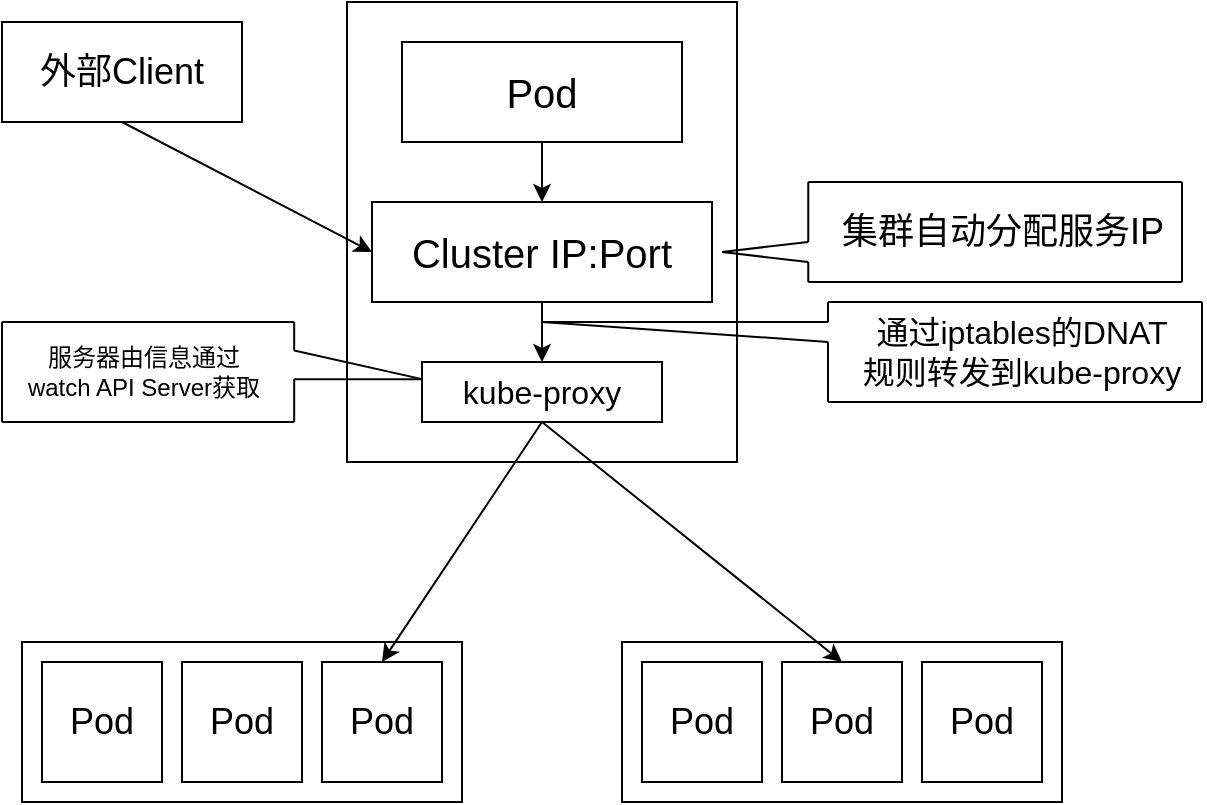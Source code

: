 <mxfile version="21.6.1" type="device">
  <diagram name="第 1 页" id="gHzWxk7oOuLgtcImLSez">
    <mxGraphModel dx="872" dy="512" grid="1" gridSize="10" guides="1" tooltips="1" connect="1" arrows="1" fold="1" page="1" pageScale="1" pageWidth="1169" pageHeight="827" math="0" shadow="0">
      <root>
        <mxCell id="0" />
        <mxCell id="1" parent="0" />
        <mxCell id="8dCyaDHhqwboQLjsh2Zx-1" value="Pod" style="rounded=0;whiteSpace=wrap;html=1;fontSize=20;" vertex="1" parent="1">
          <mxGeometry x="490" y="180" width="140" height="50" as="geometry" />
        </mxCell>
        <mxCell id="8dCyaDHhqwboQLjsh2Zx-33" value="" style="edgeStyle=orthogonalEdgeStyle;rounded=0;orthogonalLoop=1;jettySize=auto;html=1;" edge="1" parent="1" source="8dCyaDHhqwboQLjsh2Zx-2" target="8dCyaDHhqwboQLjsh2Zx-3">
          <mxGeometry relative="1" as="geometry" />
        </mxCell>
        <mxCell id="8dCyaDHhqwboQLjsh2Zx-2" value="Cluster IP:Port" style="rounded=0;whiteSpace=wrap;html=1;fontSize=20;" vertex="1" parent="1">
          <mxGeometry x="475" y="260" width="170" height="50" as="geometry" />
        </mxCell>
        <mxCell id="8dCyaDHhqwboQLjsh2Zx-3" value="kube-proxy" style="rounded=0;whiteSpace=wrap;html=1;fontSize=16;" vertex="1" parent="1">
          <mxGeometry x="500" y="340" width="120" height="30" as="geometry" />
        </mxCell>
        <mxCell id="8dCyaDHhqwboQLjsh2Zx-4" value="外部Client" style="rounded=0;whiteSpace=wrap;html=1;fontSize=18;" vertex="1" parent="1">
          <mxGeometry x="290" y="170" width="120" height="50" as="geometry" />
        </mxCell>
        <mxCell id="8dCyaDHhqwboQLjsh2Zx-14" value="" style="group" vertex="1" connectable="0" parent="1">
          <mxGeometry x="650" y="250" width="230" height="50" as="geometry" />
        </mxCell>
        <mxCell id="8dCyaDHhqwboQLjsh2Zx-7" value="" style="endArrow=none;html=1;rounded=0;" edge="1" parent="8dCyaDHhqwboQLjsh2Zx-14">
          <mxGeometry width="50" height="50" relative="1" as="geometry">
            <mxPoint y="35" as="sourcePoint" />
            <mxPoint x="43.125" y="40" as="targetPoint" />
          </mxGeometry>
        </mxCell>
        <mxCell id="8dCyaDHhqwboQLjsh2Zx-8" value="" style="endArrow=none;html=1;rounded=0;" edge="1" parent="8dCyaDHhqwboQLjsh2Zx-14">
          <mxGeometry width="50" height="50" relative="1" as="geometry">
            <mxPoint y="35" as="sourcePoint" />
            <mxPoint x="43.125" y="30" as="targetPoint" />
          </mxGeometry>
        </mxCell>
        <mxCell id="8dCyaDHhqwboQLjsh2Zx-9" value="" style="endArrow=none;html=1;rounded=0;" edge="1" parent="8dCyaDHhqwboQLjsh2Zx-14">
          <mxGeometry width="50" height="50" relative="1" as="geometry">
            <mxPoint x="43.125" y="50" as="sourcePoint" />
            <mxPoint x="43.125" y="40" as="targetPoint" />
          </mxGeometry>
        </mxCell>
        <mxCell id="8dCyaDHhqwboQLjsh2Zx-10" value="" style="endArrow=none;html=1;rounded=0;" edge="1" parent="8dCyaDHhqwboQLjsh2Zx-14">
          <mxGeometry width="50" height="50" relative="1" as="geometry">
            <mxPoint x="43.125" y="30" as="sourcePoint" />
            <mxPoint x="43.125" as="targetPoint" />
          </mxGeometry>
        </mxCell>
        <mxCell id="8dCyaDHhqwboQLjsh2Zx-11" value="" style="endArrow=none;html=1;rounded=0;" edge="1" parent="8dCyaDHhqwboQLjsh2Zx-14">
          <mxGeometry width="50" height="50" relative="1" as="geometry">
            <mxPoint x="43.125" y="50" as="sourcePoint" />
            <mxPoint x="230" y="50" as="targetPoint" />
          </mxGeometry>
        </mxCell>
        <mxCell id="8dCyaDHhqwboQLjsh2Zx-12" value="" style="endArrow=none;html=1;rounded=0;" edge="1" parent="8dCyaDHhqwboQLjsh2Zx-14">
          <mxGeometry width="50" height="50" relative="1" as="geometry">
            <mxPoint x="43.125" as="sourcePoint" />
            <mxPoint x="230" as="targetPoint" />
          </mxGeometry>
        </mxCell>
        <mxCell id="8dCyaDHhqwboQLjsh2Zx-13" value="" style="endArrow=none;html=1;rounded=0;" edge="1" parent="8dCyaDHhqwboQLjsh2Zx-14">
          <mxGeometry width="50" height="50" relative="1" as="geometry">
            <mxPoint x="230" y="50" as="sourcePoint" />
            <mxPoint x="230" as="targetPoint" />
          </mxGeometry>
        </mxCell>
        <mxCell id="8dCyaDHhqwboQLjsh2Zx-15" value="&lt;font style=&quot;font-size: 18px;&quot;&gt;集群自动分配服务IP&lt;/font&gt;" style="text;html=1;align=center;verticalAlign=middle;resizable=0;points=[];autosize=1;strokeColor=none;fillColor=none;" vertex="1" parent="8dCyaDHhqwboQLjsh2Zx-14">
          <mxGeometry x="50" y="5" width="180" height="40" as="geometry" />
        </mxCell>
        <mxCell id="8dCyaDHhqwboQLjsh2Zx-32" value="" style="endArrow=classic;html=1;rounded=0;" edge="1" parent="1" target="8dCyaDHhqwboQLjsh2Zx-2">
          <mxGeometry width="50" height="50" relative="1" as="geometry">
            <mxPoint x="560" y="230" as="sourcePoint" />
            <mxPoint x="610" y="180" as="targetPoint" />
          </mxGeometry>
        </mxCell>
        <mxCell id="8dCyaDHhqwboQLjsh2Zx-43" value="" style="group" vertex="1" connectable="0" parent="1">
          <mxGeometry x="290" y="320" width="210" height="50" as="geometry" />
        </mxCell>
        <mxCell id="8dCyaDHhqwboQLjsh2Zx-36" value="" style="endArrow=none;html=1;rounded=0;" edge="1" parent="8dCyaDHhqwboQLjsh2Zx-43">
          <mxGeometry width="50" height="50" relative="1" as="geometry">
            <mxPoint y="50" as="sourcePoint" />
            <mxPoint as="targetPoint" />
          </mxGeometry>
        </mxCell>
        <mxCell id="8dCyaDHhqwboQLjsh2Zx-37" value="" style="endArrow=none;html=1;rounded=0;" edge="1" parent="8dCyaDHhqwboQLjsh2Zx-43">
          <mxGeometry width="50" height="50" relative="1" as="geometry">
            <mxPoint as="sourcePoint" />
            <mxPoint x="146.087" as="targetPoint" />
          </mxGeometry>
        </mxCell>
        <mxCell id="8dCyaDHhqwboQLjsh2Zx-38" value="" style="endArrow=none;html=1;rounded=0;" edge="1" parent="8dCyaDHhqwboQLjsh2Zx-43">
          <mxGeometry width="50" height="50" relative="1" as="geometry">
            <mxPoint y="50" as="sourcePoint" />
            <mxPoint x="146.087" y="50" as="targetPoint" />
          </mxGeometry>
        </mxCell>
        <mxCell id="8dCyaDHhqwboQLjsh2Zx-39" value="" style="endArrow=none;html=1;rounded=0;" edge="1" parent="8dCyaDHhqwboQLjsh2Zx-43">
          <mxGeometry width="50" height="50" relative="1" as="geometry">
            <mxPoint x="146.087" y="14.286" as="sourcePoint" />
            <mxPoint x="146.087" as="targetPoint" />
          </mxGeometry>
        </mxCell>
        <mxCell id="8dCyaDHhqwboQLjsh2Zx-40" value="" style="endArrow=none;html=1;rounded=0;" edge="1" parent="8dCyaDHhqwboQLjsh2Zx-43">
          <mxGeometry width="50" height="50" relative="1" as="geometry">
            <mxPoint x="146.087" y="50" as="sourcePoint" />
            <mxPoint x="146.087" y="28.571" as="targetPoint" />
          </mxGeometry>
        </mxCell>
        <mxCell id="8dCyaDHhqwboQLjsh2Zx-41" value="" style="endArrow=none;html=1;rounded=0;" edge="1" parent="8dCyaDHhqwboQLjsh2Zx-43">
          <mxGeometry width="50" height="50" relative="1" as="geometry">
            <mxPoint x="146.087" y="28.571" as="sourcePoint" />
            <mxPoint x="210" y="28.571" as="targetPoint" />
          </mxGeometry>
        </mxCell>
        <mxCell id="8dCyaDHhqwboQLjsh2Zx-42" value="" style="endArrow=none;html=1;rounded=0;" edge="1" parent="8dCyaDHhqwboQLjsh2Zx-43">
          <mxGeometry width="50" height="50" relative="1" as="geometry">
            <mxPoint x="146.087" y="14.286" as="sourcePoint" />
            <mxPoint x="210" y="28.571" as="targetPoint" />
          </mxGeometry>
        </mxCell>
        <mxCell id="8dCyaDHhqwboQLjsh2Zx-44" value="服务器由信息通过&lt;br&gt;watch API Server获取" style="text;html=1;strokeColor=none;fillColor=none;align=center;verticalAlign=middle;whiteSpace=wrap;rounded=0;" vertex="1" parent="8dCyaDHhqwboQLjsh2Zx-43">
          <mxGeometry y="7.15" width="141.74" height="35.71" as="geometry" />
        </mxCell>
        <mxCell id="8dCyaDHhqwboQLjsh2Zx-48" value="" style="group" vertex="1" connectable="0" parent="1">
          <mxGeometry x="560" y="310" width="330" height="50" as="geometry" />
        </mxCell>
        <mxCell id="8dCyaDHhqwboQLjsh2Zx-17" value="" style="endArrow=none;html=1;rounded=0;" edge="1" parent="8dCyaDHhqwboQLjsh2Zx-48">
          <mxGeometry width="50" height="50" relative="1" as="geometry">
            <mxPoint y="10" as="sourcePoint" />
            <mxPoint x="143.125" y="20" as="targetPoint" />
          </mxGeometry>
        </mxCell>
        <mxCell id="8dCyaDHhqwboQLjsh2Zx-18" value="" style="endArrow=none;html=1;rounded=0;" edge="1" parent="8dCyaDHhqwboQLjsh2Zx-48">
          <mxGeometry width="50" height="50" relative="1" as="geometry">
            <mxPoint y="10" as="sourcePoint" />
            <mxPoint x="143.125" y="10" as="targetPoint" />
          </mxGeometry>
        </mxCell>
        <mxCell id="8dCyaDHhqwboQLjsh2Zx-19" value="" style="endArrow=none;html=1;rounded=0;" edge="1" parent="8dCyaDHhqwboQLjsh2Zx-48">
          <mxGeometry width="50" height="50" relative="1" as="geometry">
            <mxPoint x="142.995" y="10" as="sourcePoint" />
            <mxPoint x="142.995" as="targetPoint" />
          </mxGeometry>
        </mxCell>
        <mxCell id="8dCyaDHhqwboQLjsh2Zx-20" value="" style="endArrow=none;html=1;rounded=0;" edge="1" parent="8dCyaDHhqwboQLjsh2Zx-48">
          <mxGeometry width="50" height="50" relative="1" as="geometry">
            <mxPoint x="142.995" y="50" as="sourcePoint" />
            <mxPoint x="142.995" y="20" as="targetPoint" />
          </mxGeometry>
        </mxCell>
        <mxCell id="8dCyaDHhqwboQLjsh2Zx-21" value="" style="endArrow=none;html=1;rounded=0;" edge="1" parent="8dCyaDHhqwboQLjsh2Zx-48">
          <mxGeometry width="50" height="50" relative="1" as="geometry">
            <mxPoint x="143.125" y="50" as="sourcePoint" />
            <mxPoint x="330" y="50" as="targetPoint" />
          </mxGeometry>
        </mxCell>
        <mxCell id="8dCyaDHhqwboQLjsh2Zx-22" value="" style="endArrow=none;html=1;rounded=0;" edge="1" parent="8dCyaDHhqwboQLjsh2Zx-48">
          <mxGeometry width="50" height="50" relative="1" as="geometry">
            <mxPoint x="143.125" as="sourcePoint" />
            <mxPoint x="330" as="targetPoint" />
          </mxGeometry>
        </mxCell>
        <mxCell id="8dCyaDHhqwboQLjsh2Zx-23" value="" style="endArrow=none;html=1;rounded=0;" edge="1" parent="8dCyaDHhqwboQLjsh2Zx-48">
          <mxGeometry width="50" height="50" relative="1" as="geometry">
            <mxPoint x="330" y="50" as="sourcePoint" />
            <mxPoint x="330" as="targetPoint" />
          </mxGeometry>
        </mxCell>
        <mxCell id="8dCyaDHhqwboQLjsh2Zx-35" value="通过iptables的DNAT&lt;br style=&quot;font-size: 16px;&quot;&gt;规则转发到kube-proxy" style="text;html=1;strokeColor=none;fillColor=none;align=center;verticalAlign=middle;whiteSpace=wrap;rounded=0;fontSize=16;" vertex="1" parent="8dCyaDHhqwboQLjsh2Zx-48">
          <mxGeometry x="150" y="10" width="180" height="30" as="geometry" />
        </mxCell>
        <mxCell id="8dCyaDHhqwboQLjsh2Zx-59" value="" style="rounded=0;whiteSpace=wrap;html=1;fillColor=none;" vertex="1" parent="1">
          <mxGeometry x="462.5" y="160" width="195" height="230" as="geometry" />
        </mxCell>
        <mxCell id="8dCyaDHhqwboQLjsh2Zx-60" value="" style="endArrow=classic;html=1;rounded=0;entryX=0;entryY=0.5;entryDx=0;entryDy=0;exitX=0.5;exitY=1;exitDx=0;exitDy=0;" edge="1" parent="1" source="8dCyaDHhqwboQLjsh2Zx-4" target="8dCyaDHhqwboQLjsh2Zx-2">
          <mxGeometry width="50" height="50" relative="1" as="geometry">
            <mxPoint x="200" y="290" as="sourcePoint" />
            <mxPoint x="440" y="290" as="targetPoint" />
          </mxGeometry>
        </mxCell>
        <mxCell id="8dCyaDHhqwboQLjsh2Zx-61" value="" style="endArrow=classic;html=1;rounded=0;exitX=0.5;exitY=1;exitDx=0;exitDy=0;entryX=0.5;entryY=0;entryDx=0;entryDy=0;" edge="1" parent="1" source="8dCyaDHhqwboQLjsh2Zx-3" target="8dCyaDHhqwboQLjsh2Zx-51">
          <mxGeometry width="50" height="50" relative="1" as="geometry">
            <mxPoint x="550" y="440" as="sourcePoint" />
            <mxPoint x="540" y="480" as="targetPoint" />
          </mxGeometry>
        </mxCell>
        <mxCell id="8dCyaDHhqwboQLjsh2Zx-49" value="Pod" style="rounded=0;whiteSpace=wrap;html=1;fontSize=18;" vertex="1" parent="1">
          <mxGeometry x="310" y="490" width="60" height="60" as="geometry" />
        </mxCell>
        <mxCell id="8dCyaDHhqwboQLjsh2Zx-50" value="Pod" style="rounded=0;whiteSpace=wrap;html=1;fontSize=18;" vertex="1" parent="1">
          <mxGeometry x="380" y="490" width="60" height="60" as="geometry" />
        </mxCell>
        <mxCell id="8dCyaDHhqwboQLjsh2Zx-51" value="Pod" style="rounded=0;whiteSpace=wrap;html=1;fontSize=18;" vertex="1" parent="1">
          <mxGeometry x="450" y="490" width="60" height="60" as="geometry" />
        </mxCell>
        <mxCell id="8dCyaDHhqwboQLjsh2Zx-52" value="" style="rounded=0;whiteSpace=wrap;html=1;fillColor=none;container=0;" vertex="1" parent="1">
          <mxGeometry x="300" y="480" width="220" height="80" as="geometry" />
        </mxCell>
        <mxCell id="8dCyaDHhqwboQLjsh2Zx-55" value="Pod" style="rounded=0;whiteSpace=wrap;html=1;fontSize=18;" vertex="1" parent="1">
          <mxGeometry x="610" y="490" width="60" height="60" as="geometry" />
        </mxCell>
        <mxCell id="8dCyaDHhqwboQLjsh2Zx-56" value="Pod" style="rounded=0;whiteSpace=wrap;html=1;fontSize=18;" vertex="1" parent="1">
          <mxGeometry x="680" y="490" width="60" height="60" as="geometry" />
        </mxCell>
        <mxCell id="8dCyaDHhqwboQLjsh2Zx-57" value="Pod" style="rounded=0;whiteSpace=wrap;html=1;fontSize=18;" vertex="1" parent="1">
          <mxGeometry x="750" y="490" width="60" height="60" as="geometry" />
        </mxCell>
        <mxCell id="8dCyaDHhqwboQLjsh2Zx-58" value="" style="rounded=0;whiteSpace=wrap;html=1;fillColor=none;" vertex="1" parent="1">
          <mxGeometry x="600" y="480" width="220" height="80" as="geometry" />
        </mxCell>
        <mxCell id="8dCyaDHhqwboQLjsh2Zx-62" value="" style="endArrow=classic;html=1;rounded=0;entryX=0.5;entryY=0;entryDx=0;entryDy=0;" edge="1" parent="1" target="8dCyaDHhqwboQLjsh2Zx-56">
          <mxGeometry width="50" height="50" relative="1" as="geometry">
            <mxPoint x="560" y="370" as="sourcePoint" />
            <mxPoint x="680" y="400" as="targetPoint" />
          </mxGeometry>
        </mxCell>
      </root>
    </mxGraphModel>
  </diagram>
</mxfile>
